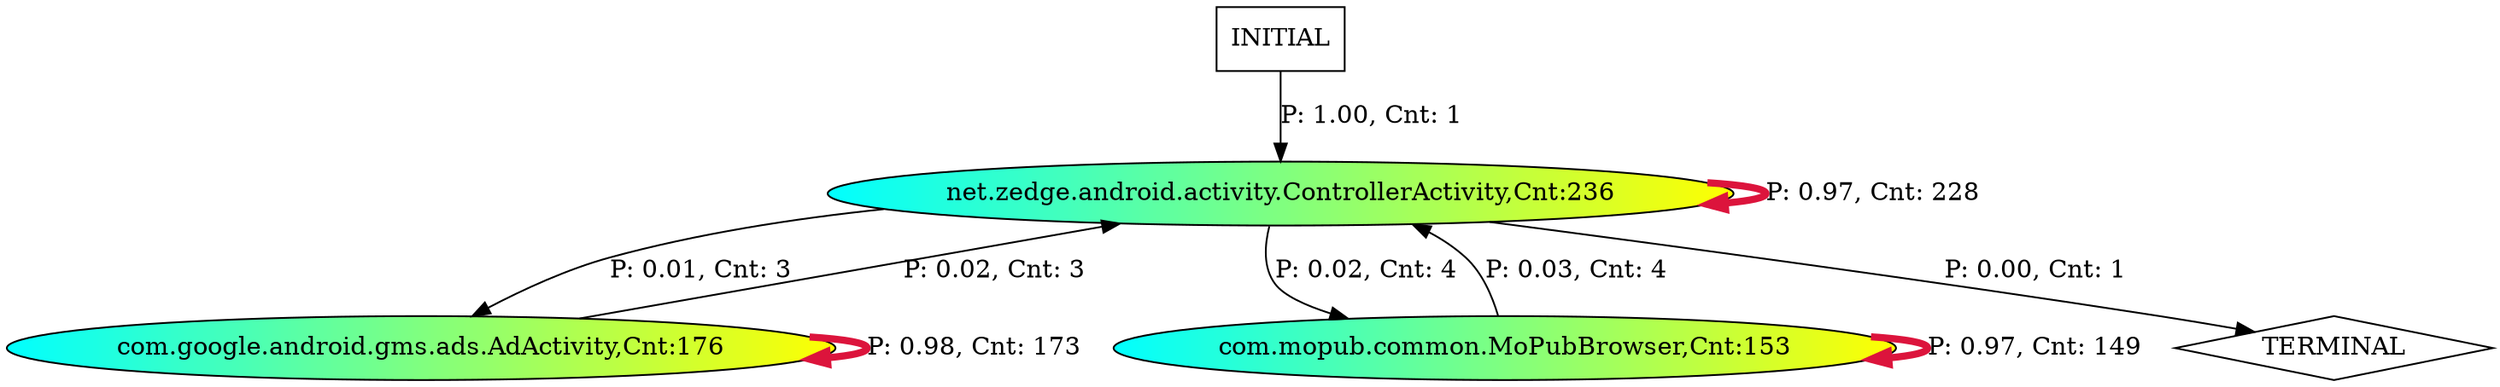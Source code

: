 digraph G {
  2 [label="net.zedge.android.activity.ControllerActivity,Cnt:236", fillcolor="cyan:yellow", style="filled"];
  0 [label="com.google.android.gms.ads.AdActivity,Cnt:176", fillcolor="cyan:yellow", style="filled"];
  1 [label="com.mopub.common.MoPubBrowser,Cnt:153", fillcolor="cyan:yellow", style="filled"];
  3 [label="TERMINAL",shape=diamond];
  4 [label="INITIAL",shape=box];
2->2 [label="P: 0.97, Cnt: 228", color="crimson", penwidth=4];
0->0 [label="P: 0.98, Cnt: 173", color="crimson", penwidth=4];
1->1 [label="P: 0.97, Cnt: 149", color="crimson", penwidth=4];
1->2 [label="P: 0.03, Cnt: 4"];
2->1 [label="P: 0.02, Cnt: 4"];
0->2 [label="P: 0.02, Cnt: 3"];
2->0 [label="P: 0.01, Cnt: 3"];
2->3 [label="P: 0.00, Cnt: 1"];
4->2 [label="P: 1.00, Cnt: 1"];
}
